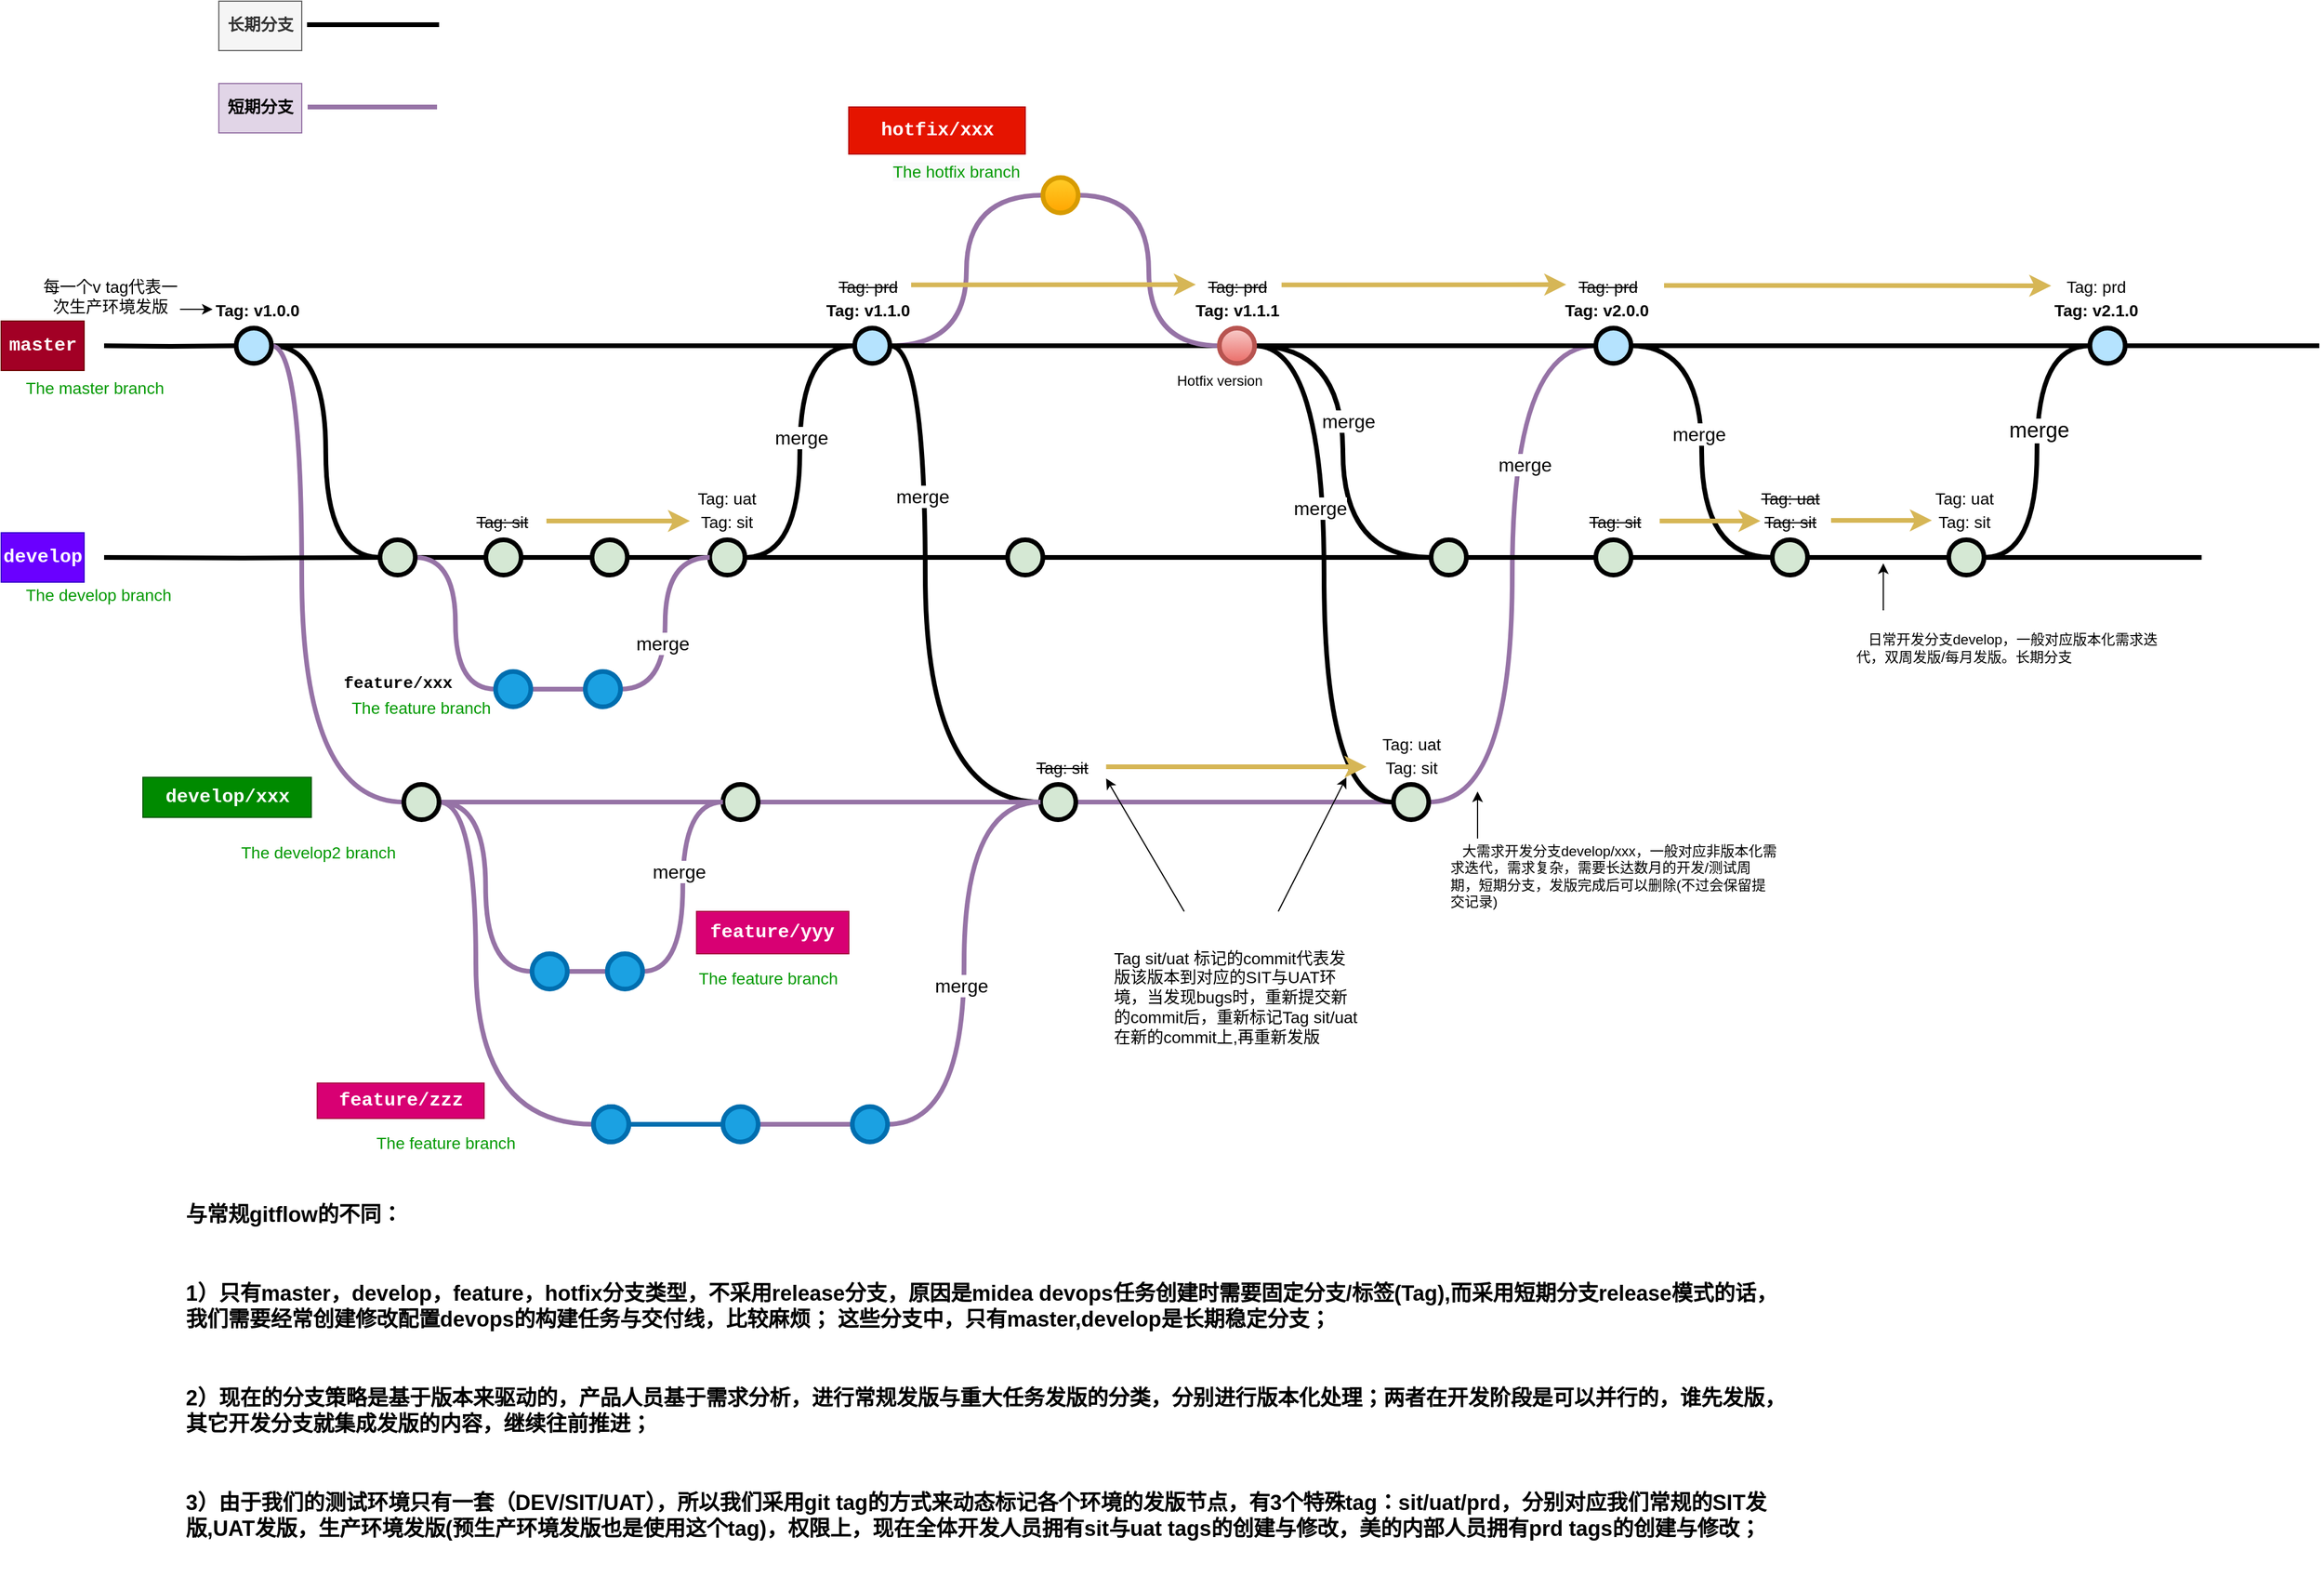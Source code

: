 <mxfile version="16.2.4" type="github">
  <diagram id="yPxyJZ8AM_hMuL3Unpa9" name="complex gitflow">
    <mxGraphModel dx="1874" dy="828" grid="1" gridSize="10" guides="1" tooltips="1" connect="1" arrows="1" fold="1" page="1" pageScale="1" pageWidth="1169" pageHeight="827" math="0" shadow="0">
      <root>
        <mxCell id="0" />
        <mxCell id="1" parent="0" />
        <mxCell id="EV5ATv0Y9bvTsMbR89la-1" value="" style="edgeStyle=orthogonalEdgeStyle;rounded=0;html=1;jettySize=auto;orthogonalLoop=1;plain-blue;endArrow=none;endFill=0;strokeWidth=4;strokeColor=#000000;entryX=0;entryY=0.5;entryDx=0;entryDy=0;entryPerimeter=0;" parent="1" source="EV5ATv0Y9bvTsMbR89la-2" target="EV5ATv0Y9bvTsMbR89la-4" edge="1">
          <mxGeometry x="459.75" y="453" as="geometry">
            <mxPoint x="619.75" y="453" as="targetPoint" />
          </mxGeometry>
        </mxCell>
        <mxCell id="EV5ATv0Y9bvTsMbR89la-39" style="edgeStyle=orthogonalEdgeStyle;shape=connector;rounded=0;orthogonalLoop=1;jettySize=auto;html=1;entryX=0;entryY=0.5;entryDx=0;entryDy=0;entryPerimeter=0;labelBackgroundColor=default;fontFamily=Helvetica;fontSize=11;fontColor=default;endArrow=none;endFill=0;strokeColor=#000000;strokeWidth=4;fillColor=#DAE8FC;gradientColor=#7EA6E0;curved=1;" parent="1" source="EV5ATv0Y9bvTsMbR89la-2" target="EV5ATv0Y9bvTsMbR89la-33" edge="1">
          <mxGeometry relative="1" as="geometry" />
        </mxCell>
        <mxCell id="EV5ATv0Y9bvTsMbR89la-63" style="edgeStyle=orthogonalEdgeStyle;shape=connector;curved=1;rounded=0;orthogonalLoop=1;jettySize=auto;html=1;entryX=0;entryY=0.5;entryDx=0;entryDy=0;entryPerimeter=0;labelBackgroundColor=default;fontFamily=Helvetica;fontSize=11;fontColor=default;endArrow=none;endFill=0;strokeColor=#9673a6;strokeWidth=4;fillColor=#e1d5e7;shadow=0;sketch=0;" parent="1" source="EV5ATv0Y9bvTsMbR89la-2" target="EV5ATv0Y9bvTsMbR89la-44" edge="1">
          <mxGeometry relative="1" as="geometry">
            <Array as="points">
              <mxPoint x="485.5" y="453" />
              <mxPoint x="485.5" y="841" />
            </Array>
          </mxGeometry>
        </mxCell>
        <mxCell id="EV5ATv0Y9bvTsMbR89la-2" value="" style="verticalLabelPosition=bottom;verticalAlign=top;html=1;strokeWidth=4;shape=mxgraph.flowchart.on-page_reference;plain-blue;gradientColor=none;fillColor=#B5E3Fe;strokeColor=#000000;" parent="1" vertex="1">
          <mxGeometry x="429.75" y="438" width="30" height="30" as="geometry" />
        </mxCell>
        <mxCell id="EV5ATv0Y9bvTsMbR89la-75" style="edgeStyle=orthogonalEdgeStyle;curved=1;rounded=0;orthogonalLoop=1;jettySize=auto;html=1;entryX=0;entryY=0.5;entryDx=0;entryDy=0;entryPerimeter=0;labelBackgroundColor=default;fontFamily=Helvetica;fontSize=11;fontColor=default;endArrow=none;endFill=0;strokeColor=#000000;strokeWidth=4;fillColor=#DAE8FC;gradientColor=#7EA6E0;" parent="1" source="EV5ATv0Y9bvTsMbR89la-4" target="EV5ATv0Y9bvTsMbR89la-47" edge="1">
          <mxGeometry relative="1" as="geometry">
            <Array as="points">
              <mxPoint x="1015.5" y="453" />
              <mxPoint x="1015.5" y="841" />
            </Array>
          </mxGeometry>
        </mxCell>
        <mxCell id="5tv51Jx-cSoEhAOoKkBY-11" value="merge" style="edgeLabel;html=1;align=center;verticalAlign=middle;resizable=0;points=[];fontSize=16;" vertex="1" connectable="0" parent="EV5ATv0Y9bvTsMbR89la-75">
          <mxGeometry x="-0.388" y="-3" relative="1" as="geometry">
            <mxPoint as="offset" />
          </mxGeometry>
        </mxCell>
        <mxCell id="EV5ATv0Y9bvTsMbR89la-83" value="" style="edgeStyle=orthogonalEdgeStyle;curved=1;rounded=0;orthogonalLoop=1;jettySize=auto;html=1;labelBackgroundColor=default;fontFamily=Helvetica;fontSize=11;fontColor=default;endArrow=none;endFill=0;strokeColor=#9673a6;strokeWidth=4;fillColor=#e1d5e7;entryX=0;entryY=0.5;entryDx=0;entryDy=0;entryPerimeter=0;" parent="1" source="EV5ATv0Y9bvTsMbR89la-4" target="EV5ATv0Y9bvTsMbR89la-5" edge="1">
          <mxGeometry relative="1" as="geometry">
            <mxPoint x="1135.5" y="557" as="targetPoint" />
          </mxGeometry>
        </mxCell>
        <mxCell id="EV5ATv0Y9bvTsMbR89la-86" value="" style="edgeStyle=orthogonalEdgeStyle;curved=1;rounded=0;orthogonalLoop=1;jettySize=auto;html=1;labelBackgroundColor=default;fontFamily=Helvetica;fontSize=11;fontColor=default;endArrow=none;endFill=0;strokeColor=#000000;strokeWidth=4;fillColor=#DAE8FC;gradientColor=#7EA6E0;" parent="1" source="EV5ATv0Y9bvTsMbR89la-4" target="EV5ATv0Y9bvTsMbR89la-84" edge="1">
          <mxGeometry relative="1" as="geometry">
            <mxPoint x="1265.5" y="453" as="targetPoint" />
          </mxGeometry>
        </mxCell>
        <mxCell id="EV5ATv0Y9bvTsMbR89la-4" value="" style="verticalLabelPosition=bottom;verticalAlign=top;html=1;strokeWidth=4;shape=mxgraph.flowchart.on-page_reference;plain-blue;gradientColor=none;strokeColor=#000000;fillColor=#B5E3FE;" parent="1" vertex="1">
          <mxGeometry x="955.5" y="438" width="30" height="30" as="geometry" />
        </mxCell>
        <mxCell id="EV5ATv0Y9bvTsMbR89la-87" style="edgeStyle=orthogonalEdgeStyle;curved=1;rounded=0;orthogonalLoop=1;jettySize=auto;html=1;labelBackgroundColor=default;fontFamily=Helvetica;fontSize=11;fontColor=default;endArrow=none;endFill=0;strokeColor=#9673a6;strokeWidth=4;fillColor=#e1d5e7;entryX=0;entryY=0.5;entryDx=0;entryDy=0;entryPerimeter=0;" parent="1" source="EV5ATv0Y9bvTsMbR89la-5" target="EV5ATv0Y9bvTsMbR89la-84" edge="1">
          <mxGeometry relative="1" as="geometry">
            <mxPoint x="1265.5" y="453" as="targetPoint" />
          </mxGeometry>
        </mxCell>
        <mxCell id="EV5ATv0Y9bvTsMbR89la-5" value="" style="verticalLabelPosition=bottom;verticalAlign=top;html=1;strokeWidth=4;shape=mxgraph.flowchart.on-page_reference;fillColor=#ffcd28;gradientColor=#ffa500;strokeColor=#d79b00;" parent="1" vertex="1">
          <mxGeometry x="1115.5" y="310" width="30" height="30" as="geometry" />
        </mxCell>
        <mxCell id="EV5ATv0Y9bvTsMbR89la-6" value="" style="edgeStyle=orthogonalEdgeStyle;rounded=0;html=1;jettySize=auto;orthogonalLoop=1;strokeWidth=4;endArrow=none;endFill=0;" parent="1" target="EV5ATv0Y9bvTsMbR89la-2" edge="1">
          <mxGeometry x="359.75" y="453" as="geometry">
            <mxPoint x="317.5" y="453" as="sourcePoint" />
          </mxGeometry>
        </mxCell>
        <mxCell id="EV5ATv0Y9bvTsMbR89la-7" value="&lt;font style=&quot;font-size: 16px&quot;&gt;master&lt;/font&gt;" style="text;html=1;strokeColor=#6F0000;fillColor=#a20025;align=center;verticalAlign=middle;whiteSpace=wrap;overflow=hidden;fontSize=14;fontStyle=1;fontFamily=Courier New;fontColor=#ffffff;" parent="1" vertex="1">
          <mxGeometry x="230" y="432" width="70.5" height="42" as="geometry" />
        </mxCell>
        <mxCell id="EV5ATv0Y9bvTsMbR89la-8" value="The master branch" style="text;html=1;strokeColor=none;fillColor=none;align=left;verticalAlign=middle;whiteSpace=wrap;overflow=hidden;fontSize=14;fontStyle=0;fontColor=#009900;" parent="1" vertex="1">
          <mxGeometry x="248.63" y="478" width="146.75" height="20" as="geometry" />
        </mxCell>
        <mxCell id="EV5ATv0Y9bvTsMbR89la-10" value="Tag: v1.0.0" style="text;html=1;strokeColor=none;fillColor=none;align=center;verticalAlign=middle;whiteSpace=wrap;overflow=hidden;fontSize=14;fontStyle=1" parent="1" vertex="1">
          <mxGeometry x="409.75" y="412" width="75.75" height="20" as="geometry" />
        </mxCell>
        <mxCell id="EV5ATv0Y9bvTsMbR89la-11" value="Tag: v1.1.0" style="text;html=1;strokeColor=none;fillColor=none;align=center;verticalAlign=middle;whiteSpace=wrap;overflow=hidden;fontSize=14;fontStyle=1" parent="1" vertex="1">
          <mxGeometry x="912.25" y="412" width="110" height="20" as="geometry" />
        </mxCell>
        <mxCell id="EV5ATv0Y9bvTsMbR89la-12" value="" style="edgeStyle=orthogonalEdgeStyle;rounded=0;orthogonalLoop=1;jettySize=auto;html=1;fontSize=12;fontColor=#000000;entryX=0;entryY=0.5;entryDx=0;entryDy=0;" parent="1" source="EV5ATv0Y9bvTsMbR89la-13" target="EV5ATv0Y9bvTsMbR89la-10" edge="1">
          <mxGeometry relative="1" as="geometry">
            <mxPoint x="389.75" y="422" as="targetPoint" />
            <Array as="points">
              <mxPoint x="389.75" y="422" />
              <mxPoint x="389.75" y="422" />
            </Array>
          </mxGeometry>
        </mxCell>
        <mxCell id="EV5ATv0Y9bvTsMbR89la-13" value="&lt;div style=&quot;text-align: center&quot;&gt;&lt;span&gt;&lt;font style=&quot;font-size: 14px&quot;&gt;每一个v tag代表一次生产环境发版&lt;/font&gt;&lt;/span&gt;&lt;/div&gt;" style="text;html=1;strokeColor=none;fillColor=none;align=left;verticalAlign=middle;whiteSpace=wrap;overflow=hidden;fontSize=11;fontStyle=0;fontColor=#000000;" parent="1" vertex="1">
          <mxGeometry x="262.01" y="392" width="120" height="38" as="geometry" />
        </mxCell>
        <mxCell id="EV5ATv0Y9bvTsMbR89la-24" value="" style="edgeStyle=orthogonalEdgeStyle;rounded=0;html=1;jettySize=auto;orthogonalLoop=1;strokeWidth=4;endArrow=none;endFill=0;" parent="1" target="EV5ATv0Y9bvTsMbR89la-33" edge="1">
          <mxGeometry x="359.75" y="633" as="geometry">
            <mxPoint x="317.5" y="633" as="sourcePoint" />
            <mxPoint x="429.75" y="633" as="targetPoint" />
          </mxGeometry>
        </mxCell>
        <mxCell id="EV5ATv0Y9bvTsMbR89la-25" value="&lt;font style=&quot;font-size: 16px&quot;&gt;develop&lt;/font&gt;" style="text;html=1;strokeColor=#3700CC;fillColor=#6a00ff;align=center;verticalAlign=middle;whiteSpace=wrap;overflow=hidden;fontSize=14;fontStyle=1;fontFamily=Courier New;fontColor=#ffffff;" parent="1" vertex="1">
          <mxGeometry x="230" y="612" width="70.5" height="42" as="geometry" />
        </mxCell>
        <mxCell id="EV5ATv0Y9bvTsMbR89la-26" value="The develop branch" style="text;html=1;strokeColor=none;fillColor=none;align=left;verticalAlign=middle;whiteSpace=wrap;overflow=hidden;fontSize=14;fontStyle=0;fontColor=#009900;" parent="1" vertex="1">
          <mxGeometry x="248.63" y="654" width="146.75" height="20" as="geometry" />
        </mxCell>
        <mxCell id="EV5ATv0Y9bvTsMbR89la-32" style="edgeStyle=orthogonalEdgeStyle;curved=1;rounded=0;html=1;exitX=1;exitY=0.5;exitPerimeter=0;endArrow=none;endFill=0;jettySize=auto;orthogonalLoop=1;strokeWidth=4;fontSize=15;" parent="1" source="EV5ATv0Y9bvTsMbR89la-33" target="EV5ATv0Y9bvTsMbR89la-35" edge="1">
          <mxGeometry relative="1" as="geometry">
            <Array as="points">
              <mxPoint x="542" y="633" />
              <mxPoint x="542" y="633" />
            </Array>
          </mxGeometry>
        </mxCell>
        <mxCell id="EV5ATv0Y9bvTsMbR89la-64" style="edgeStyle=orthogonalEdgeStyle;shape=connector;curved=1;rounded=0;orthogonalLoop=1;jettySize=auto;html=1;entryX=0;entryY=0.5;entryDx=0;entryDy=0;entryPerimeter=0;labelBackgroundColor=default;fontFamily=Helvetica;fontSize=11;fontColor=default;endArrow=none;endFill=0;strokeColor=#9673a6;strokeWidth=4;fillColor=#e1d5e7;" parent="1" source="EV5ATv0Y9bvTsMbR89la-33" target="EV5ATv0Y9bvTsMbR89la-59" edge="1">
          <mxGeometry relative="1" as="geometry" />
        </mxCell>
        <mxCell id="EV5ATv0Y9bvTsMbR89la-33" value="" style="verticalLabelPosition=bottom;verticalAlign=top;html=1;strokeWidth=4;shape=mxgraph.flowchart.on-page_reference;plain-purple;gradientColor=none;strokeColor=#000000;fillColor=#D5E8D4;" parent="1" vertex="1">
          <mxGeometry x="552" y="618" width="30" height="30" as="geometry" />
        </mxCell>
        <mxCell id="EV5ATv0Y9bvTsMbR89la-34" style="edgeStyle=orthogonalEdgeStyle;curved=1;rounded=0;html=1;exitX=1;exitY=0.5;exitPerimeter=0;entryX=0;entryY=0.5;entryPerimeter=0;endArrow=none;endFill=0;jettySize=auto;orthogonalLoop=1;strokeWidth=4;fontSize=15;" parent="1" source="EV5ATv0Y9bvTsMbR89la-35" target="EV5ATv0Y9bvTsMbR89la-36" edge="1">
          <mxGeometry relative="1" as="geometry" />
        </mxCell>
        <mxCell id="EV5ATv0Y9bvTsMbR89la-35" value="" style="verticalLabelPosition=bottom;verticalAlign=top;html=1;strokeWidth=4;shape=mxgraph.flowchart.on-page_reference;plain-purple;gradientColor=none;strokeColor=#000000;fillColor=#D5E8D4;" parent="1" vertex="1">
          <mxGeometry x="642" y="618" width="30" height="30" as="geometry" />
        </mxCell>
        <mxCell id="EV5ATv0Y9bvTsMbR89la-51" style="edgeStyle=orthogonalEdgeStyle;shape=connector;curved=1;rounded=0;orthogonalLoop=1;jettySize=auto;html=1;entryX=0;entryY=0.5;entryDx=0;entryDy=0;entryPerimeter=0;labelBackgroundColor=default;fontFamily=Helvetica;fontSize=11;fontColor=default;endArrow=none;endFill=0;strokeColor=#000000;strokeWidth=4;fillColor=#DAE8FC;gradientColor=#7EA6E0;exitX=1;exitY=0.5;exitDx=0;exitDy=0;exitPerimeter=0;" parent="1" source="EV5ATv0Y9bvTsMbR89la-53" target="EV5ATv0Y9bvTsMbR89la-4" edge="1">
          <mxGeometry relative="1" as="geometry">
            <mxPoint x="875.5" y="640" as="sourcePoint" />
          </mxGeometry>
        </mxCell>
        <mxCell id="5tv51Jx-cSoEhAOoKkBY-10" value="merge" style="edgeLabel;html=1;align=center;verticalAlign=middle;resizable=0;points=[];fontSize=16;" vertex="1" connectable="0" parent="EV5ATv0Y9bvTsMbR89la-51">
          <mxGeometry x="0.088" y="-1" relative="1" as="geometry">
            <mxPoint as="offset" />
          </mxGeometry>
        </mxCell>
        <mxCell id="EV5ATv0Y9bvTsMbR89la-54" value="" style="edgeStyle=orthogonalEdgeStyle;shape=connector;curved=1;rounded=0;orthogonalLoop=1;jettySize=auto;html=1;labelBackgroundColor=default;fontFamily=Helvetica;fontSize=11;fontColor=default;endArrow=none;endFill=0;strokeColor=#000000;strokeWidth=4;fillColor=#DAE8FC;gradientColor=#7EA6E0;" parent="1" source="EV5ATv0Y9bvTsMbR89la-36" target="EV5ATv0Y9bvTsMbR89la-53" edge="1">
          <mxGeometry relative="1" as="geometry" />
        </mxCell>
        <mxCell id="EV5ATv0Y9bvTsMbR89la-36" value="" style="verticalLabelPosition=bottom;verticalAlign=top;html=1;strokeWidth=4;shape=mxgraph.flowchart.on-page_reference;plain-purple;gradientColor=none;strokeColor=#000000;fillColor=#D5E8D4;" parent="1" vertex="1">
          <mxGeometry x="732.25" y="618" width="30" height="30" as="geometry" />
        </mxCell>
        <mxCell id="EV5ATv0Y9bvTsMbR89la-41" value="&lt;font style=&quot;font-size: 16px&quot;&gt;develop/xxx&lt;/font&gt;" style="text;html=1;strokeColor=#005700;fillColor=#008a00;align=center;verticalAlign=middle;whiteSpace=wrap;overflow=hidden;fontSize=14;fontStyle=1;fontFamily=Courier New;fontColor=#ffffff;" parent="1" vertex="1">
          <mxGeometry x="350.5" y="820" width="143.13" height="34" as="geometry" />
        </mxCell>
        <mxCell id="EV5ATv0Y9bvTsMbR89la-42" value="The develop2 branch" style="text;html=1;strokeColor=none;fillColor=none;align=left;verticalAlign=middle;whiteSpace=wrap;overflow=hidden;fontSize=14;fontStyle=0;fontColor=#009900;" parent="1" vertex="1">
          <mxGeometry x="431.5" y="873" width="146.75" height="20" as="geometry" />
        </mxCell>
        <mxCell id="EV5ATv0Y9bvTsMbR89la-43" style="edgeStyle=orthogonalEdgeStyle;curved=1;rounded=0;html=1;exitX=1;exitY=0.5;exitPerimeter=0;endArrow=none;endFill=0;jettySize=auto;orthogonalLoop=1;strokeWidth=4;fontSize=15;fillColor=#e1d5e7;strokeColor=#9673a6;" parent="1" source="EV5ATv0Y9bvTsMbR89la-44" target="EV5ATv0Y9bvTsMbR89la-46" edge="1">
          <mxGeometry relative="1" as="geometry">
            <Array as="points">
              <mxPoint x="562.25" y="841" />
              <mxPoint x="562.25" y="841" />
            </Array>
          </mxGeometry>
        </mxCell>
        <mxCell id="EV5ATv0Y9bvTsMbR89la-139" value="" style="edgeStyle=orthogonalEdgeStyle;curved=1;rounded=0;sketch=0;orthogonalLoop=1;jettySize=auto;html=1;shadow=0;labelBackgroundColor=default;fontFamily=Helvetica;fontSize=11;fontColor=default;endArrow=none;endFill=0;strokeColor=#9673a6;strokeWidth=4;fillColor=#e1d5e7;entryX=0;entryY=0.5;entryDx=0;entryDy=0;entryPerimeter=0;" parent="1" source="EV5ATv0Y9bvTsMbR89la-44" target="EV5ATv0Y9bvTsMbR89la-140" edge="1">
          <mxGeometry relative="1" as="geometry">
            <mxPoint x="683.5" y="995" as="targetPoint" />
          </mxGeometry>
        </mxCell>
        <mxCell id="EV5ATv0Y9bvTsMbR89la-147" value="" style="edgeStyle=orthogonalEdgeStyle;curved=1;rounded=0;sketch=0;orthogonalLoop=1;jettySize=auto;html=1;shadow=0;labelBackgroundColor=default;fontFamily=Helvetica;fontSize=11;fontColor=default;endArrow=none;endFill=0;strokeColor=#9673a6;strokeWidth=4;fillColor=#e1d5e7;" parent="1" source="EV5ATv0Y9bvTsMbR89la-44" target="EV5ATv0Y9bvTsMbR89la-148" edge="1">
          <mxGeometry relative="1" as="geometry">
            <mxPoint x="724.5" y="1115" as="targetPoint" />
            <Array as="points">
              <mxPoint x="633.5" y="841" />
              <mxPoint x="633.5" y="1115" />
            </Array>
          </mxGeometry>
        </mxCell>
        <mxCell id="EV5ATv0Y9bvTsMbR89la-44" value="" style="verticalLabelPosition=bottom;verticalAlign=top;html=1;strokeWidth=4;shape=mxgraph.flowchart.on-page_reference;plain-purple;gradientColor=none;strokeColor=#000000;fillColor=#D5E8D4;" parent="1" vertex="1">
          <mxGeometry x="572.25" y="826" width="30" height="30" as="geometry" />
        </mxCell>
        <mxCell id="EV5ATv0Y9bvTsMbR89la-45" style="edgeStyle=orthogonalEdgeStyle;curved=1;rounded=0;html=1;exitX=1;exitY=0.5;exitPerimeter=0;entryX=0;entryY=0.5;entryPerimeter=0;endArrow=none;endFill=0;jettySize=auto;orthogonalLoop=1;strokeWidth=4;fontSize=15;fillColor=#e1d5e7;strokeColor=#9673a6;" parent="1" source="EV5ATv0Y9bvTsMbR89la-46" target="EV5ATv0Y9bvTsMbR89la-47" edge="1">
          <mxGeometry relative="1" as="geometry" />
        </mxCell>
        <mxCell id="EV5ATv0Y9bvTsMbR89la-46" value="" style="verticalLabelPosition=bottom;verticalAlign=top;html=1;strokeWidth=4;shape=mxgraph.flowchart.on-page_reference;plain-purple;gradientColor=none;strokeColor=#000000;fillColor=#D5E8D4;" parent="1" vertex="1">
          <mxGeometry x="843.5" y="826" width="30" height="30" as="geometry" />
        </mxCell>
        <mxCell id="EV5ATv0Y9bvTsMbR89la-81" value="" style="edgeStyle=orthogonalEdgeStyle;curved=1;rounded=0;orthogonalLoop=1;jettySize=auto;html=1;labelBackgroundColor=default;fontFamily=Helvetica;fontSize=11;fontColor=default;endArrow=none;endFill=0;strokeColor=#9673a6;strokeWidth=4;fillColor=#e1d5e7;" parent="1" source="EV5ATv0Y9bvTsMbR89la-47" target="EV5ATv0Y9bvTsMbR89la-80" edge="1">
          <mxGeometry relative="1" as="geometry" />
        </mxCell>
        <mxCell id="EV5ATv0Y9bvTsMbR89la-47" value="" style="verticalLabelPosition=bottom;verticalAlign=top;html=1;strokeWidth=4;shape=mxgraph.flowchart.on-page_reference;plain-purple;gradientColor=none;strokeColor=#000000;fillColor=#D5E8D4;" parent="1" vertex="1">
          <mxGeometry x="1113.5" y="826" width="30" height="30" as="geometry" />
        </mxCell>
        <mxCell id="EV5ATv0Y9bvTsMbR89la-78" value="" style="edgeStyle=orthogonalEdgeStyle;curved=1;rounded=0;orthogonalLoop=1;jettySize=auto;html=1;labelBackgroundColor=default;fontFamily=Helvetica;fontSize=11;fontColor=default;endArrow=none;endFill=0;strokeColor=#000000;strokeWidth=4;fillColor=#DAE8FC;gradientColor=#7EA6E0;" parent="1" source="EV5ATv0Y9bvTsMbR89la-53" target="EV5ATv0Y9bvTsMbR89la-77" edge="1">
          <mxGeometry relative="1" as="geometry" />
        </mxCell>
        <mxCell id="EV5ATv0Y9bvTsMbR89la-53" value="" style="verticalLabelPosition=bottom;verticalAlign=top;html=1;strokeWidth=4;shape=mxgraph.flowchart.on-page_reference;plain-purple;gradientColor=none;strokeColor=#000000;fillColor=#D5E8D4;" parent="1" vertex="1">
          <mxGeometry x="832.25" y="618" width="30" height="30" as="geometry" />
        </mxCell>
        <mxCell id="EV5ATv0Y9bvTsMbR89la-58" value="" style="edgeStyle=orthogonalEdgeStyle;rounded=0;orthogonalLoop=1;jettySize=auto;html=1;endArrow=none;endFill=0;strokeWidth=4;fillColor=#e1d5e7;strokeColor=#9673a6;" parent="1" source="EV5ATv0Y9bvTsMbR89la-59" target="EV5ATv0Y9bvTsMbR89la-60" edge="1">
          <mxGeometry relative="1" as="geometry">
            <Array as="points">
              <mxPoint x="741.75" y="745" />
              <mxPoint x="741.75" y="745" />
            </Array>
          </mxGeometry>
        </mxCell>
        <mxCell id="EV5ATv0Y9bvTsMbR89la-59" value="" style="verticalLabelPosition=bottom;verticalAlign=top;html=1;strokeWidth=4;shape=mxgraph.flowchart.on-page_reference;strokeColor=#006EAF;fillColor=#1ba1e2;fontColor=#ffffff;" parent="1" vertex="1">
          <mxGeometry x="650.25" y="730" width="30" height="30" as="geometry" />
        </mxCell>
        <mxCell id="EV5ATv0Y9bvTsMbR89la-62" style="edgeStyle=orthogonalEdgeStyle;shape=connector;curved=1;rounded=0;orthogonalLoop=1;jettySize=auto;html=1;entryX=0;entryY=0.5;entryDx=0;entryDy=0;entryPerimeter=0;labelBackgroundColor=default;fontFamily=Helvetica;fontSize=11;fontColor=default;endArrow=none;endFill=0;strokeColor=#9673a6;strokeWidth=4;fillColor=#e1d5e7;" parent="1" source="EV5ATv0Y9bvTsMbR89la-60" target="EV5ATv0Y9bvTsMbR89la-53" edge="1">
          <mxGeometry relative="1" as="geometry" />
        </mxCell>
        <mxCell id="5tv51Jx-cSoEhAOoKkBY-15" value="merge" style="edgeLabel;html=1;align=center;verticalAlign=middle;resizable=0;points=[];fontSize=16;" vertex="1" connectable="0" parent="EV5ATv0Y9bvTsMbR89la-62">
          <mxGeometry x="-0.181" y="3" relative="1" as="geometry">
            <mxPoint as="offset" />
          </mxGeometry>
        </mxCell>
        <mxCell id="EV5ATv0Y9bvTsMbR89la-60" value="" style="verticalLabelPosition=bottom;verticalAlign=top;html=1;strokeWidth=4;shape=mxgraph.flowchart.on-page_reference;strokeColor=#006EAF;fillColor=#1ba1e2;fontColor=#ffffff;" parent="1" vertex="1">
          <mxGeometry x="726.5" y="730" width="30" height="30" as="geometry" />
        </mxCell>
        <mxCell id="EV5ATv0Y9bvTsMbR89la-65" value="The feature branch" style="text;html=1;strokeColor=none;fillColor=none;align=left;verticalAlign=middle;whiteSpace=wrap;overflow=hidden;fontSize=14;fontStyle=0;fontColor=#009900;" parent="1" vertex="1">
          <mxGeometry x="525.62" y="750" width="146.75" height="20" as="geometry" />
        </mxCell>
        <mxCell id="EV5ATv0Y9bvTsMbR89la-66" value="feature/xxx" style="text;html=1;strokeColor=none;fillColor=none;align=center;verticalAlign=middle;whiteSpace=wrap;overflow=hidden;fontSize=14;fontStyle=1;fontFamily=Courier New;" parent="1" vertex="1">
          <mxGeometry x="479.75" y="720" width="174.5" height="40" as="geometry" />
        </mxCell>
        <mxCell id="EV5ATv0Y9bvTsMbR89la-67" value="&lt;strike&gt;Tag: sit&lt;/strike&gt;" style="text;html=1;strokeColor=none;fillColor=none;align=center;verticalAlign=middle;whiteSpace=wrap;overflow=hidden;fontSize=14;" parent="1" vertex="1">
          <mxGeometry x="617.75" y="592" width="75.75" height="20" as="geometry" />
        </mxCell>
        <mxCell id="EV5ATv0Y9bvTsMbR89la-70" value="" style="endArrow=classic;html=1;rounded=0;labelBackgroundColor=default;fontFamily=Helvetica;fontSize=11;fontColor=default;strokeColor=#d6b656;strokeWidth=4;fillColor=#fff2cc;curved=1;" parent="1" source="EV5ATv0Y9bvTsMbR89la-67" edge="1">
          <mxGeometry width="50" height="50" relative="1" as="geometry">
            <mxPoint x="697.25" y="601.58" as="sourcePoint" />
            <mxPoint x="815.5" y="602" as="targetPoint" />
          </mxGeometry>
        </mxCell>
        <mxCell id="EV5ATv0Y9bvTsMbR89la-72" value="Tag: sit" style="text;html=1;strokeColor=none;fillColor=none;align=center;verticalAlign=middle;whiteSpace=wrap;overflow=hidden;fontSize=14;" parent="1" vertex="1">
          <mxGeometry x="809.38" y="592" width="75.75" height="20" as="geometry" />
        </mxCell>
        <mxCell id="EV5ATv0Y9bvTsMbR89la-73" value="Tag: uat" style="text;html=1;strokeColor=none;fillColor=none;align=center;verticalAlign=middle;whiteSpace=wrap;overflow=hidden;fontSize=14;" parent="1" vertex="1">
          <mxGeometry x="809.38" y="572" width="75.75" height="20" as="geometry" />
        </mxCell>
        <mxCell id="EV5ATv0Y9bvTsMbR89la-74" value="&lt;strike&gt;Tag: prd&lt;/strike&gt;" style="text;html=1;strokeColor=none;fillColor=none;align=center;verticalAlign=middle;whiteSpace=wrap;overflow=hidden;fontSize=14;" parent="1" vertex="1">
          <mxGeometry x="929.38" y="392" width="75.75" height="20" as="geometry" />
        </mxCell>
        <mxCell id="EV5ATv0Y9bvTsMbR89la-91" value="" style="edgeStyle=orthogonalEdgeStyle;curved=1;rounded=0;orthogonalLoop=1;jettySize=auto;html=1;labelBackgroundColor=default;fontFamily=Helvetica;fontSize=11;fontColor=default;endArrow=none;endFill=0;strokeColor=#000000;strokeWidth=4;fillColor=#DAE8FC;gradientColor=#7EA6E0;" parent="1" source="EV5ATv0Y9bvTsMbR89la-77" target="EV5ATv0Y9bvTsMbR89la-90" edge="1">
          <mxGeometry relative="1" as="geometry" />
        </mxCell>
        <mxCell id="EV5ATv0Y9bvTsMbR89la-77" value="" style="verticalLabelPosition=bottom;verticalAlign=top;html=1;strokeWidth=4;shape=mxgraph.flowchart.on-page_reference;plain-purple;gradientColor=none;strokeColor=#000000;fillColor=#D5E8D4;" parent="1" vertex="1">
          <mxGeometry x="1085.5" y="618" width="30" height="30" as="geometry" />
        </mxCell>
        <mxCell id="EV5ATv0Y9bvTsMbR89la-105" style="edgeStyle=orthogonalEdgeStyle;curved=1;rounded=0;sketch=0;orthogonalLoop=1;jettySize=auto;html=1;entryX=0;entryY=0.5;entryDx=0;entryDy=0;entryPerimeter=0;shadow=0;labelBackgroundColor=default;fontFamily=Helvetica;fontSize=11;fontColor=default;endArrow=none;endFill=0;strokeColor=#9673a6;strokeWidth=4;fillColor=#e1d5e7;" parent="1" source="EV5ATv0Y9bvTsMbR89la-80" target="EV5ATv0Y9bvTsMbR89la-104" edge="1">
          <mxGeometry relative="1" as="geometry" />
        </mxCell>
        <mxCell id="5tv51Jx-cSoEhAOoKkBY-14" value="merge" style="edgeLabel;html=1;align=center;verticalAlign=middle;resizable=0;points=[];fontSize=16;" vertex="1" connectable="0" parent="EV5ATv0Y9bvTsMbR89la-105">
          <mxGeometry x="0.351" y="-10" relative="1" as="geometry">
            <mxPoint as="offset" />
          </mxGeometry>
        </mxCell>
        <mxCell id="EV5ATv0Y9bvTsMbR89la-80" value="" style="verticalLabelPosition=bottom;verticalAlign=top;html=1;strokeWidth=4;shape=mxgraph.flowchart.on-page_reference;plain-purple;gradientColor=none;strokeColor=#000000;fillColor=#D5E8D4;" parent="1" vertex="1">
          <mxGeometry x="1413.5" y="826" width="30" height="30" as="geometry" />
        </mxCell>
        <mxCell id="EV5ATv0Y9bvTsMbR89la-92" style="edgeStyle=orthogonalEdgeStyle;curved=1;rounded=0;orthogonalLoop=1;jettySize=auto;html=1;entryX=0;entryY=0.5;entryDx=0;entryDy=0;entryPerimeter=0;labelBackgroundColor=default;fontFamily=Helvetica;fontSize=11;fontColor=default;endArrow=none;endFill=0;strokeColor=#000000;strokeWidth=4;fillColor=#DAE8FC;gradientColor=#7EA6E0;" parent="1" source="EV5ATv0Y9bvTsMbR89la-84" target="EV5ATv0Y9bvTsMbR89la-90" edge="1">
          <mxGeometry relative="1" as="geometry" />
        </mxCell>
        <mxCell id="5tv51Jx-cSoEhAOoKkBY-13" value="merge" style="edgeLabel;html=1;align=center;verticalAlign=middle;resizable=0;points=[];fontSize=16;" vertex="1" connectable="0" parent="EV5ATv0Y9bvTsMbR89la-92">
          <mxGeometry x="-0.158" y="4" relative="1" as="geometry">
            <mxPoint as="offset" />
          </mxGeometry>
        </mxCell>
        <mxCell id="EV5ATv0Y9bvTsMbR89la-94" value="" style="edgeStyle=orthogonalEdgeStyle;curved=1;rounded=0;orthogonalLoop=1;jettySize=auto;html=1;labelBackgroundColor=default;fontFamily=Helvetica;fontSize=11;fontColor=default;endArrow=none;endFill=0;strokeColor=#000000;strokeWidth=4;fillColor=#DAE8FC;gradientColor=#7EA6E0;" parent="1" source="EV5ATv0Y9bvTsMbR89la-84" target="EV5ATv0Y9bvTsMbR89la-104" edge="1">
          <mxGeometry relative="1" as="geometry">
            <mxPoint x="1625.5" y="453" as="targetPoint" />
          </mxGeometry>
        </mxCell>
        <mxCell id="EV5ATv0Y9bvTsMbR89la-95" style="edgeStyle=orthogonalEdgeStyle;curved=1;rounded=0;orthogonalLoop=1;jettySize=auto;html=1;entryX=0;entryY=0.5;entryDx=0;entryDy=0;entryPerimeter=0;labelBackgroundColor=default;fontFamily=Helvetica;fontSize=11;fontColor=default;endArrow=none;endFill=0;strokeColor=#000000;strokeWidth=4;fillColor=#DAE8FC;gradientColor=#7EA6E0;" parent="1" source="EV5ATv0Y9bvTsMbR89la-84" target="EV5ATv0Y9bvTsMbR89la-80" edge="1">
          <mxGeometry relative="1" as="geometry" />
        </mxCell>
        <mxCell id="5tv51Jx-cSoEhAOoKkBY-12" value="merge" style="edgeLabel;html=1;align=center;verticalAlign=middle;resizable=0;points=[];fontSize=16;" vertex="1" connectable="0" parent="EV5ATv0Y9bvTsMbR89la-95">
          <mxGeometry x="-0.221" y="-4" relative="1" as="geometry">
            <mxPoint as="offset" />
          </mxGeometry>
        </mxCell>
        <mxCell id="EV5ATv0Y9bvTsMbR89la-84" value="" style="verticalLabelPosition=bottom;verticalAlign=top;html=1;strokeWidth=4;shape=mxgraph.flowchart.on-page_reference;plain-blue;gradientColor=#EA6B66;strokeColor=#B85450;fillColor=#F8CECC;" parent="1" vertex="1">
          <mxGeometry x="1265.5" y="438" width="30" height="30" as="geometry" />
        </mxCell>
        <mxCell id="EV5ATv0Y9bvTsMbR89la-88" value="&lt;font style=&quot;font-size: 16px&quot;&gt;hotfix/xxx&lt;/font&gt;" style="text;html=1;strokeColor=#B20000;fillColor=#e51400;align=center;verticalAlign=middle;whiteSpace=wrap;overflow=hidden;fontSize=14;fontStyle=1;fontFamily=Courier New;fontColor=#ffffff;" parent="1" vertex="1">
          <mxGeometry x="950.5" y="250" width="150" height="40" as="geometry" />
        </mxCell>
        <mxCell id="EV5ATv0Y9bvTsMbR89la-89" value="&lt;span style=&quot;color: rgb(0 , 153 , 0) ; font-family: &amp;#34;helvetica&amp;#34; ; font-size: 14px ; font-style: normal ; font-weight: 400 ; letter-spacing: normal ; text-align: left ; text-indent: 0px ; text-transform: none ; word-spacing: 0px ; background-color: rgb(248 , 249 , 250) ; display: inline ; float: none&quot;&gt;The hotfix branch&lt;/span&gt;" style="text;whiteSpace=wrap;html=1;fontSize=11;fontFamily=Helvetica;fontColor=default;" parent="1" vertex="1">
          <mxGeometry x="985.5" y="290" width="140" height="30" as="geometry" />
        </mxCell>
        <mxCell id="EV5ATv0Y9bvTsMbR89la-120" value="" style="edgeStyle=orthogonalEdgeStyle;curved=1;rounded=0;sketch=0;orthogonalLoop=1;jettySize=auto;html=1;shadow=0;labelBackgroundColor=default;fontFamily=Helvetica;fontSize=11;fontColor=default;endArrow=none;endFill=0;strokeColor=#000000;strokeWidth=4;fillColor=#DAE8FC;gradientColor=#7EA6E0;" parent="1" source="EV5ATv0Y9bvTsMbR89la-90" target="EV5ATv0Y9bvTsMbR89la-119" edge="1">
          <mxGeometry relative="1" as="geometry" />
        </mxCell>
        <mxCell id="EV5ATv0Y9bvTsMbR89la-90" value="" style="verticalLabelPosition=bottom;verticalAlign=top;html=1;strokeWidth=4;shape=mxgraph.flowchart.on-page_reference;plain-purple;gradientColor=none;strokeColor=#000000;fillColor=#D5E8D4;" parent="1" vertex="1">
          <mxGeometry x="1445.5" y="618" width="30" height="30" as="geometry" />
        </mxCell>
        <mxCell id="EV5ATv0Y9bvTsMbR89la-97" value="&lt;strike&gt;Tag: sit&lt;/strike&gt;" style="text;html=1;strokeColor=none;fillColor=none;align=center;verticalAlign=middle;whiteSpace=wrap;overflow=hidden;fontSize=14;" parent="1" vertex="1">
          <mxGeometry x="1093.5" y="801" width="75.75" height="20" as="geometry" />
        </mxCell>
        <mxCell id="EV5ATv0Y9bvTsMbR89la-98" value="" style="endArrow=classic;html=1;rounded=0;labelBackgroundColor=default;fontFamily=Helvetica;fontSize=11;fontColor=default;strokeColor=#d6b656;strokeWidth=4;fillColor=#fff2cc;curved=1;" parent="1" source="EV5ATv0Y9bvTsMbR89la-97" edge="1" target="EV5ATv0Y9bvTsMbR89la-99">
          <mxGeometry width="50" height="50" relative="1" as="geometry">
            <mxPoint x="1173" y="810.58" as="sourcePoint" />
            <mxPoint x="1373.5" y="811" as="targetPoint" />
          </mxGeometry>
        </mxCell>
        <mxCell id="EV5ATv0Y9bvTsMbR89la-99" value="Tag: sit" style="text;html=1;strokeColor=none;fillColor=none;align=center;verticalAlign=middle;whiteSpace=wrap;overflow=hidden;fontSize=14;" parent="1" vertex="1">
          <mxGeometry x="1390.63" y="801" width="75.75" height="20" as="geometry" />
        </mxCell>
        <mxCell id="EV5ATv0Y9bvTsMbR89la-100" value="Tag: uat" style="text;html=1;strokeColor=none;fillColor=none;align=center;verticalAlign=middle;whiteSpace=wrap;overflow=hidden;fontSize=14;" parent="1" vertex="1">
          <mxGeometry x="1390.63" y="781" width="75.75" height="20" as="geometry" />
        </mxCell>
        <mxCell id="EV5ATv0Y9bvTsMbR89la-101" value="Tag: v1.1.1" style="text;html=1;strokeColor=none;fillColor=none;align=center;verticalAlign=middle;whiteSpace=wrap;overflow=hidden;fontSize=14;fontStyle=1" parent="1" vertex="1">
          <mxGeometry x="1225.5" y="412" width="110" height="20" as="geometry" />
        </mxCell>
        <mxCell id="EV5ATv0Y9bvTsMbR89la-102" value="&lt;strike&gt;Tag: prd&lt;/strike&gt;" style="text;html=1;strokeColor=none;fillColor=none;align=center;verticalAlign=middle;whiteSpace=wrap;overflow=hidden;fontSize=14;" parent="1" vertex="1">
          <mxGeometry x="1242.63" y="392" width="75.75" height="20" as="geometry" />
        </mxCell>
        <mxCell id="EV5ATv0Y9bvTsMbR89la-103" value="" style="endArrow=classic;html=1;rounded=0;labelBackgroundColor=default;fontFamily=Helvetica;fontSize=11;fontColor=default;strokeColor=#d6b656;strokeWidth=4;fillColor=#fff2cc;curved=1;" parent="1" edge="1">
          <mxGeometry width="50" height="50" relative="1" as="geometry">
            <mxPoint x="1003.5" y="401.29" as="sourcePoint" />
            <mxPoint x="1245.5" y="401" as="targetPoint" />
          </mxGeometry>
        </mxCell>
        <mxCell id="EV5ATv0Y9bvTsMbR89la-116" style="edgeStyle=orthogonalEdgeStyle;curved=1;rounded=0;sketch=0;orthogonalLoop=1;jettySize=auto;html=1;entryX=0;entryY=0.5;entryDx=0;entryDy=0;entryPerimeter=0;shadow=0;labelBackgroundColor=default;fontFamily=Helvetica;fontSize=11;fontColor=default;endArrow=none;endFill=0;strokeColor=#000000;strokeWidth=4;fillColor=#DAE8FC;gradientColor=#7EA6E0;" parent="1" source="EV5ATv0Y9bvTsMbR89la-104" target="EV5ATv0Y9bvTsMbR89la-114" edge="1">
          <mxGeometry relative="1" as="geometry" />
        </mxCell>
        <mxCell id="5tv51Jx-cSoEhAOoKkBY-16" value="merge" style="edgeLabel;html=1;align=center;verticalAlign=middle;resizable=0;points=[];fontSize=16;" vertex="1" connectable="0" parent="EV5ATv0Y9bvTsMbR89la-116">
          <mxGeometry x="-0.1" y="-3" relative="1" as="geometry">
            <mxPoint as="offset" />
          </mxGeometry>
        </mxCell>
        <mxCell id="EV5ATv0Y9bvTsMbR89la-118" value="" style="edgeStyle=orthogonalEdgeStyle;curved=1;rounded=0;sketch=0;orthogonalLoop=1;jettySize=auto;html=1;shadow=0;labelBackgroundColor=default;fontFamily=Helvetica;fontSize=11;fontColor=default;endArrow=none;endFill=0;strokeColor=#000000;strokeWidth=4;fillColor=#DAE8FC;gradientColor=#7EA6E0;" parent="1" source="EV5ATv0Y9bvTsMbR89la-104" target="EV5ATv0Y9bvTsMbR89la-117" edge="1">
          <mxGeometry relative="1" as="geometry" />
        </mxCell>
        <mxCell id="EV5ATv0Y9bvTsMbR89la-104" value="" style="verticalLabelPosition=bottom;verticalAlign=top;html=1;strokeWidth=4;shape=mxgraph.flowchart.on-page_reference;plain-blue;gradientColor=none;fillColor=#B5E3Fe;strokeColor=#000000;" parent="1" vertex="1">
          <mxGeometry x="1585.5" y="438" width="30" height="30" as="geometry" />
        </mxCell>
        <mxCell id="EV5ATv0Y9bvTsMbR89la-108" value="Hotfix version" style="text;html=1;strokeColor=none;fillColor=none;align=center;verticalAlign=middle;whiteSpace=wrap;overflow=hidden;" parent="1" vertex="1">
          <mxGeometry x="1225.5" y="468" width="80" height="30" as="geometry" />
        </mxCell>
        <mxCell id="EV5ATv0Y9bvTsMbR89la-110" value="Tag: v2.0.0" style="text;html=1;strokeColor=none;fillColor=none;align=center;verticalAlign=middle;whiteSpace=wrap;overflow=hidden;fontSize=14;fontStyle=1" parent="1" vertex="1">
          <mxGeometry x="1540.38" y="412" width="110" height="20" as="geometry" />
        </mxCell>
        <mxCell id="EV5ATv0Y9bvTsMbR89la-111" value="&lt;strike&gt;Tag: prd&lt;/strike&gt;" style="text;html=1;strokeColor=none;fillColor=none;align=center;verticalAlign=middle;whiteSpace=wrap;overflow=hidden;fontSize=14;" parent="1" vertex="1">
          <mxGeometry x="1557.51" y="392" width="75.75" height="20" as="geometry" />
        </mxCell>
        <mxCell id="EV5ATv0Y9bvTsMbR89la-112" value="" style="endArrow=classic;html=1;rounded=0;labelBackgroundColor=default;fontFamily=Helvetica;fontSize=11;fontColor=default;strokeColor=#d6b656;strokeWidth=4;fillColor=#fff2cc;curved=1;" parent="1" edge="1">
          <mxGeometry width="50" height="50" relative="1" as="geometry">
            <mxPoint x="1318.38" y="401.29" as="sourcePoint" />
            <mxPoint x="1560.38" y="401" as="targetPoint" />
          </mxGeometry>
        </mxCell>
        <mxCell id="EV5ATv0Y9bvTsMbR89la-124" value="" style="edgeStyle=orthogonalEdgeStyle;curved=1;rounded=0;sketch=0;orthogonalLoop=1;jettySize=auto;html=1;shadow=0;labelBackgroundColor=default;fontFamily=Helvetica;fontSize=11;fontColor=default;endArrow=none;endFill=0;strokeColor=#000000;strokeWidth=4;fillColor=#DAE8FC;gradientColor=#7EA6E0;" parent="1" source="EV5ATv0Y9bvTsMbR89la-114" target="EV5ATv0Y9bvTsMbR89la-123" edge="1">
          <mxGeometry relative="1" as="geometry" />
        </mxCell>
        <mxCell id="EV5ATv0Y9bvTsMbR89la-114" value="" style="verticalLabelPosition=bottom;verticalAlign=top;html=1;strokeWidth=4;shape=mxgraph.flowchart.on-page_reference;plain-purple;gradientColor=none;strokeColor=#000000;fillColor=#D5E8D4;" parent="1" vertex="1">
          <mxGeometry x="1735.5" y="618" width="30" height="30" as="geometry" />
        </mxCell>
        <mxCell id="EV5ATv0Y9bvTsMbR89la-168" style="edgeStyle=orthogonalEdgeStyle;curved=1;rounded=0;sketch=0;orthogonalLoop=1;jettySize=auto;html=1;shadow=0;labelBackgroundColor=default;fontFamily=Helvetica;fontSize=14;fontColor=default;endArrow=none;endFill=0;strokeColor=#000000;strokeWidth=4;fillColor=#DAE8FC;gradientColor=#7EA6E0;" parent="1" source="EV5ATv0Y9bvTsMbR89la-117" edge="1">
          <mxGeometry relative="1" as="geometry">
            <mxPoint x="2200.5" y="453" as="targetPoint" />
          </mxGeometry>
        </mxCell>
        <mxCell id="EV5ATv0Y9bvTsMbR89la-117" value="" style="verticalLabelPosition=bottom;verticalAlign=top;html=1;strokeWidth=4;shape=mxgraph.flowchart.on-page_reference;plain-blue;gradientColor=none;fillColor=#B5E3Fe;strokeColor=#000000;" parent="1" vertex="1">
          <mxGeometry x="2005.5" y="438" width="30" height="30" as="geometry" />
        </mxCell>
        <mxCell id="EV5ATv0Y9bvTsMbR89la-121" style="edgeStyle=orthogonalEdgeStyle;curved=1;rounded=0;sketch=0;orthogonalLoop=1;jettySize=auto;html=1;shadow=0;labelBackgroundColor=default;fontFamily=Helvetica;fontSize=11;fontColor=default;endArrow=none;endFill=0;strokeColor=#000000;strokeWidth=4;fillColor=#DAE8FC;gradientColor=#7EA6E0;" parent="1" source="EV5ATv0Y9bvTsMbR89la-119" edge="1">
          <mxGeometry relative="1" as="geometry">
            <mxPoint x="1735.5" y="633" as="targetPoint" />
          </mxGeometry>
        </mxCell>
        <mxCell id="EV5ATv0Y9bvTsMbR89la-119" value="" style="verticalLabelPosition=bottom;verticalAlign=top;html=1;strokeWidth=4;shape=mxgraph.flowchart.on-page_reference;plain-purple;gradientColor=none;strokeColor=#000000;fillColor=#D5E8D4;" parent="1" vertex="1">
          <mxGeometry x="1585.5" y="618" width="30" height="30" as="geometry" />
        </mxCell>
        <mxCell id="EV5ATv0Y9bvTsMbR89la-125" style="edgeStyle=orthogonalEdgeStyle;curved=1;rounded=0;sketch=0;orthogonalLoop=1;jettySize=auto;html=1;entryX=0;entryY=0.5;entryDx=0;entryDy=0;entryPerimeter=0;shadow=0;labelBackgroundColor=default;fontFamily=Helvetica;fontSize=11;fontColor=default;endArrow=none;endFill=0;strokeColor=#000000;strokeWidth=4;fillColor=#DAE8FC;gradientColor=#7EA6E0;" parent="1" source="EV5ATv0Y9bvTsMbR89la-123" target="EV5ATv0Y9bvTsMbR89la-117" edge="1">
          <mxGeometry relative="1" as="geometry" />
        </mxCell>
        <mxCell id="5tv51Jx-cSoEhAOoKkBY-21" value="merge" style="edgeLabel;html=1;align=center;verticalAlign=middle;resizable=0;points=[];fontSize=18;" vertex="1" connectable="0" parent="EV5ATv0Y9bvTsMbR89la-125">
          <mxGeometry x="0.125" y="-1" relative="1" as="geometry">
            <mxPoint y="-1" as="offset" />
          </mxGeometry>
        </mxCell>
        <mxCell id="EV5ATv0Y9bvTsMbR89la-167" style="edgeStyle=orthogonalEdgeStyle;curved=1;rounded=0;sketch=0;orthogonalLoop=1;jettySize=auto;html=1;shadow=0;labelBackgroundColor=default;fontFamily=Helvetica;fontSize=14;fontColor=default;endArrow=none;endFill=0;strokeColor=#000000;strokeWidth=4;fillColor=#DAE8FC;gradientColor=#7EA6E0;" parent="1" source="EV5ATv0Y9bvTsMbR89la-123" edge="1">
          <mxGeometry relative="1" as="geometry">
            <mxPoint x="2100.5" y="633" as="targetPoint" />
          </mxGeometry>
        </mxCell>
        <mxCell id="EV5ATv0Y9bvTsMbR89la-123" value="" style="verticalLabelPosition=bottom;verticalAlign=top;html=1;strokeWidth=4;shape=mxgraph.flowchart.on-page_reference;plain-purple;gradientColor=none;strokeColor=#000000;fillColor=#D5E8D4;" parent="1" vertex="1">
          <mxGeometry x="1885.5" y="618" width="30" height="30" as="geometry" />
        </mxCell>
        <mxCell id="EV5ATv0Y9bvTsMbR89la-127" value="Tag: v2.1.0" style="text;html=1;strokeColor=none;fillColor=none;align=center;verticalAlign=middle;whiteSpace=wrap;overflow=hidden;fontSize=14;fontStyle=1" parent="1" vertex="1">
          <mxGeometry x="1955.5" y="412" width="110" height="20" as="geometry" />
        </mxCell>
        <mxCell id="EV5ATv0Y9bvTsMbR89la-128" value="Tag: prd" style="text;html=1;strokeColor=none;fillColor=none;align=center;verticalAlign=middle;whiteSpace=wrap;overflow=hidden;fontSize=14;" parent="1" vertex="1">
          <mxGeometry x="1972.63" y="392" width="75.75" height="20" as="geometry" />
        </mxCell>
        <mxCell id="EV5ATv0Y9bvTsMbR89la-129" value="" style="endArrow=classic;html=1;rounded=0;labelBackgroundColor=default;fontFamily=Helvetica;fontSize=11;fontColor=default;strokeColor=#d6b656;strokeWidth=4;fillColor=#fff2cc;curved=1;entryX=0;entryY=0.5;entryDx=0;entryDy=0;" parent="1" target="EV5ATv0Y9bvTsMbR89la-128" edge="1">
          <mxGeometry width="50" height="50" relative="1" as="geometry">
            <mxPoint x="1643.5" y="401.7" as="sourcePoint" />
            <mxPoint x="1885.5" y="401.41" as="targetPoint" />
          </mxGeometry>
        </mxCell>
        <mxCell id="EV5ATv0Y9bvTsMbR89la-130" value="&lt;strike&gt;Tag: sit&lt;/strike&gt;" style="text;html=1;strokeColor=none;fillColor=none;align=center;verticalAlign=middle;whiteSpace=wrap;overflow=hidden;fontSize=14;" parent="1" vertex="1">
          <mxGeometry x="1564.06" y="592" width="75.75" height="20" as="geometry" />
        </mxCell>
        <mxCell id="EV5ATv0Y9bvTsMbR89la-131" value="" style="endArrow=classic;html=1;rounded=0;labelBackgroundColor=default;fontFamily=Helvetica;fontSize=11;fontColor=default;strokeColor=#d6b656;strokeWidth=4;fillColor=#fff2cc;curved=1;" parent="1" source="EV5ATv0Y9bvTsMbR89la-130" edge="1">
          <mxGeometry width="50" height="50" relative="1" as="geometry">
            <mxPoint x="1643.56" y="601.58" as="sourcePoint" />
            <mxPoint x="1725.5" y="602" as="targetPoint" />
          </mxGeometry>
        </mxCell>
        <mxCell id="EV5ATv0Y9bvTsMbR89la-132" value="Tag: sit" style="text;html=1;strokeColor=none;fillColor=none;align=center;verticalAlign=middle;whiteSpace=wrap;overflow=hidden;fontSize=14;" parent="1" vertex="1">
          <mxGeometry x="1861.19" y="592" width="75.75" height="20" as="geometry" />
        </mxCell>
        <mxCell id="EV5ATv0Y9bvTsMbR89la-133" value="Tag: uat" style="text;html=1;strokeColor=none;fillColor=none;align=center;verticalAlign=middle;whiteSpace=wrap;overflow=hidden;fontSize=14;" parent="1" vertex="1">
          <mxGeometry x="1861.19" y="572" width="75.75" height="20" as="geometry" />
        </mxCell>
        <mxCell id="EV5ATv0Y9bvTsMbR89la-134" value="&lt;strike&gt;Tag: sit&lt;/strike&gt;" style="text;html=1;strokeColor=none;fillColor=none;align=center;verticalAlign=middle;whiteSpace=wrap;overflow=hidden;fontSize=14;" parent="1" vertex="1">
          <mxGeometry x="1712.62" y="592" width="75.75" height="20" as="geometry" />
        </mxCell>
        <mxCell id="EV5ATv0Y9bvTsMbR89la-135" value="&lt;strike&gt;Tag: uat&lt;/strike&gt;" style="text;html=1;strokeColor=none;fillColor=none;align=center;verticalAlign=middle;whiteSpace=wrap;overflow=hidden;fontSize=14;" parent="1" vertex="1">
          <mxGeometry x="1712.62" y="572" width="75.75" height="20" as="geometry" />
        </mxCell>
        <mxCell id="EV5ATv0Y9bvTsMbR89la-137" value="" style="endArrow=classic;html=1;rounded=0;labelBackgroundColor=default;fontFamily=Helvetica;fontSize=11;fontColor=default;strokeColor=#d6b656;strokeWidth=4;fillColor=#fff2cc;curved=1;" parent="1" edge="1">
          <mxGeometry width="50" height="50" relative="1" as="geometry">
            <mxPoint x="1785.5" y="601.5" as="sourcePoint" />
            <mxPoint x="1871.19" y="601.5" as="targetPoint" />
          </mxGeometry>
        </mxCell>
        <mxCell id="EV5ATv0Y9bvTsMbR89la-142" value="" style="edgeStyle=orthogonalEdgeStyle;curved=1;rounded=0;sketch=0;orthogonalLoop=1;jettySize=auto;html=1;shadow=0;labelBackgroundColor=default;fontFamily=Helvetica;fontSize=11;fontColor=default;endArrow=none;endFill=0;strokeColor=#9673a6;strokeWidth=4;fillColor=#e1d5e7;" parent="1" source="EV5ATv0Y9bvTsMbR89la-140" target="EV5ATv0Y9bvTsMbR89la-141" edge="1">
          <mxGeometry relative="1" as="geometry" />
        </mxCell>
        <mxCell id="EV5ATv0Y9bvTsMbR89la-140" value="" style="verticalLabelPosition=bottom;verticalAlign=top;html=1;strokeWidth=4;shape=mxgraph.flowchart.on-page_reference;strokeColor=#006EAF;fillColor=#1ba1e2;fontColor=#ffffff;" parent="1" vertex="1">
          <mxGeometry x="681.25" y="970" width="30" height="30" as="geometry" />
        </mxCell>
        <mxCell id="EV5ATv0Y9bvTsMbR89la-143" style="edgeStyle=orthogonalEdgeStyle;curved=1;rounded=0;sketch=0;orthogonalLoop=1;jettySize=auto;html=1;entryX=0;entryY=0.5;entryDx=0;entryDy=0;entryPerimeter=0;shadow=0;labelBackgroundColor=default;fontFamily=Helvetica;fontSize=11;fontColor=default;endArrow=none;endFill=0;strokeColor=#9673a6;strokeWidth=4;fillColor=#e1d5e7;" parent="1" source="EV5ATv0Y9bvTsMbR89la-141" target="EV5ATv0Y9bvTsMbR89la-46" edge="1">
          <mxGeometry relative="1" as="geometry" />
        </mxCell>
        <mxCell id="5tv51Jx-cSoEhAOoKkBY-17" value="merge" style="edgeLabel;html=1;align=center;verticalAlign=middle;resizable=0;points=[];fontSize=16;" vertex="1" connectable="0" parent="EV5ATv0Y9bvTsMbR89la-143">
          <mxGeometry x="0.123" y="4" relative="1" as="geometry">
            <mxPoint as="offset" />
          </mxGeometry>
        </mxCell>
        <mxCell id="EV5ATv0Y9bvTsMbR89la-141" value="" style="verticalLabelPosition=bottom;verticalAlign=top;html=1;strokeWidth=4;shape=mxgraph.flowchart.on-page_reference;strokeColor=#006EAF;fillColor=#1ba1e2;fontColor=#ffffff;" parent="1" vertex="1">
          <mxGeometry x="745.25" y="970" width="30" height="30" as="geometry" />
        </mxCell>
        <mxCell id="EV5ATv0Y9bvTsMbR89la-144" value="The feature branch" style="text;html=1;strokeColor=none;fillColor=none;align=left;verticalAlign=middle;whiteSpace=wrap;overflow=hidden;fontSize=14;fontStyle=0;fontColor=#009900;" parent="1" vertex="1">
          <mxGeometry x="821.12" y="980" width="146.75" height="20" as="geometry" />
        </mxCell>
        <mxCell id="EV5ATv0Y9bvTsMbR89la-145" value="&lt;font style=&quot;font-size: 16px&quot;&gt;feature/yyy&lt;/font&gt;" style="text;html=1;strokeColor=#A50040;fillColor=#d80073;align=center;verticalAlign=middle;whiteSpace=wrap;overflow=hidden;fontSize=14;fontStyle=1;fontFamily=Courier New;fontColor=#ffffff;" parent="1" vertex="1">
          <mxGeometry x="821.12" y="934" width="129.38" height="36" as="geometry" />
        </mxCell>
        <mxCell id="EV5ATv0Y9bvTsMbR89la-150" value="" style="edgeStyle=orthogonalEdgeStyle;curved=1;rounded=0;sketch=0;orthogonalLoop=1;jettySize=auto;html=1;shadow=0;labelBackgroundColor=default;fontFamily=Helvetica;fontSize=11;fontColor=default;endArrow=none;endFill=0;strokeColor=#006EAF;strokeWidth=4;fillColor=#1ba1e2;" parent="1" source="EV5ATv0Y9bvTsMbR89la-148" target="EV5ATv0Y9bvTsMbR89la-149" edge="1">
          <mxGeometry relative="1" as="geometry" />
        </mxCell>
        <mxCell id="EV5ATv0Y9bvTsMbR89la-148" value="" style="verticalLabelPosition=bottom;verticalAlign=top;html=1;strokeWidth=4;shape=mxgraph.flowchart.on-page_reference;strokeColor=#006EAF;fillColor=#1ba1e2;fontColor=#ffffff;" parent="1" vertex="1">
          <mxGeometry x="733.5" y="1100" width="30" height="30" as="geometry" />
        </mxCell>
        <mxCell id="EV5ATv0Y9bvTsMbR89la-152" value="" style="edgeStyle=orthogonalEdgeStyle;curved=1;rounded=0;sketch=0;orthogonalLoop=1;jettySize=auto;html=1;shadow=0;labelBackgroundColor=default;fontFamily=Helvetica;fontSize=11;fontColor=default;endArrow=none;endFill=0;strokeColor=#9673a6;strokeWidth=4;fillColor=#e1d5e7;" parent="1" source="EV5ATv0Y9bvTsMbR89la-149" target="EV5ATv0Y9bvTsMbR89la-151" edge="1">
          <mxGeometry relative="1" as="geometry" />
        </mxCell>
        <mxCell id="EV5ATv0Y9bvTsMbR89la-149" value="" style="verticalLabelPosition=bottom;verticalAlign=top;html=1;strokeWidth=4;shape=mxgraph.flowchart.on-page_reference;strokeColor=#006EAF;fillColor=#1ba1e2;fontColor=#ffffff;" parent="1" vertex="1">
          <mxGeometry x="843.5" y="1100" width="30" height="30" as="geometry" />
        </mxCell>
        <mxCell id="EV5ATv0Y9bvTsMbR89la-154" value="" style="edgeStyle=orthogonalEdgeStyle;curved=1;rounded=0;sketch=0;orthogonalLoop=1;jettySize=auto;html=1;shadow=0;labelBackgroundColor=default;fontFamily=Helvetica;fontSize=11;fontColor=default;endArrow=none;endFill=0;strokeColor=#9673a6;strokeWidth=4;fillColor=#e1d5e7;entryX=0;entryY=0.5;entryDx=0;entryDy=0;entryPerimeter=0;" parent="1" source="EV5ATv0Y9bvTsMbR89la-151" target="EV5ATv0Y9bvTsMbR89la-47" edge="1">
          <mxGeometry relative="1" as="geometry">
            <mxPoint x="1063.5" y="1115" as="targetPoint" />
          </mxGeometry>
        </mxCell>
        <mxCell id="5tv51Jx-cSoEhAOoKkBY-18" value="merge" style="edgeLabel;html=1;align=center;verticalAlign=middle;resizable=0;points=[];fontSize=16;" vertex="1" connectable="0" parent="EV5ATv0Y9bvTsMbR89la-154">
          <mxGeometry x="-0.094" y="3" relative="1" as="geometry">
            <mxPoint as="offset" />
          </mxGeometry>
        </mxCell>
        <mxCell id="EV5ATv0Y9bvTsMbR89la-151" value="" style="verticalLabelPosition=bottom;verticalAlign=top;html=1;strokeWidth=4;shape=mxgraph.flowchart.on-page_reference;strokeColor=#006EAF;fillColor=#1ba1e2;fontColor=#ffffff;" parent="1" vertex="1">
          <mxGeometry x="953.5" y="1100" width="30" height="30" as="geometry" />
        </mxCell>
        <mxCell id="EV5ATv0Y9bvTsMbR89la-155" value="The feature branch" style="text;html=1;strokeColor=none;fillColor=none;align=left;verticalAlign=middle;whiteSpace=wrap;overflow=hidden;fontSize=14;fontStyle=0;fontColor=#009900;" parent="1" vertex="1">
          <mxGeometry x="546.75" y="1120" width="146.75" height="20" as="geometry" />
        </mxCell>
        <mxCell id="EV5ATv0Y9bvTsMbR89la-156" value="&lt;font style=&quot;font-size: 16px&quot;&gt;feature/zzz&lt;/font&gt;" style="text;html=1;strokeColor=#A50040;fillColor=#d80073;align=center;verticalAlign=middle;whiteSpace=wrap;overflow=hidden;fontSize=14;fontStyle=1;fontFamily=Courier New;fontColor=#ffffff;" parent="1" vertex="1">
          <mxGeometry x="498.69" y="1080" width="141.81" height="30" as="geometry" />
        </mxCell>
        <mxCell id="EV5ATv0Y9bvTsMbR89la-157" value="" style="endArrow=classic;html=1;strokeWidth=1;fontFamily=Courier New;fontColor=#009900;entryX=1;entryY=1;entryDx=0;entryDy=0;" parent="1" source="EV5ATv0Y9bvTsMbR89la-158" target="EV5ATv0Y9bvTsMbR89la-97" edge="1">
          <mxGeometry width="50" height="50" relative="1" as="geometry">
            <mxPoint x="1258.5" y="853" as="sourcePoint" />
            <mxPoint x="1133.5" y="870" as="targetPoint" />
          </mxGeometry>
        </mxCell>
        <mxCell id="EV5ATv0Y9bvTsMbR89la-158" value="&lt;span style=&quot;text-align: center&quot;&gt;&lt;font style=&quot;font-size: 14px&quot;&gt;Tag sit/uat 标记的commit代表发版该版本到对应的SIT与UAT环境，当发现bugs时，重新提交新的commit后，重新标记Tag sit/uat在新的commit上,再重新发版&lt;/font&gt;&lt;br&gt;&lt;/span&gt;" style="text;html=1;strokeColor=none;fillColor=none;align=left;verticalAlign=middle;whiteSpace=wrap;overflow=hidden;fontSize=12;fontStyle=0;fontColor=#000000;" parent="1" vertex="1">
          <mxGeometry x="1173.5" y="934" width="210" height="146" as="geometry" />
        </mxCell>
        <mxCell id="EV5ATv0Y9bvTsMbR89la-161" value="" style="endArrow=classic;html=1;strokeWidth=1;fontFamily=Courier New;fontColor=#009900;" parent="1" source="EV5ATv0Y9bvTsMbR89la-158" edge="1">
          <mxGeometry width="50" height="50" relative="1" as="geometry">
            <mxPoint x="1288.5" y="944" as="sourcePoint" />
            <mxPoint x="1373.5" y="820" as="targetPoint" />
          </mxGeometry>
        </mxCell>
        <mxCell id="EV5ATv0Y9bvTsMbR89la-163" value="" style="endArrow=classic;html=1;strokeWidth=1;fontFamily=Courier New;fontColor=#009900;" parent="1" edge="1">
          <mxGeometry width="50" height="50" relative="1" as="geometry">
            <mxPoint x="1829.88" y="678" as="sourcePoint" />
            <mxPoint x="1829.88" y="638" as="targetPoint" />
          </mxGeometry>
        </mxCell>
        <mxCell id="EV5ATv0Y9bvTsMbR89la-164" value="&lt;div style=&quot;text-indent: 10px&quot;&gt;&lt;span style=&quot;text-align: center&quot;&gt;日常开发分支develop，一般对应版本化需求迭代，双周发版/每月发版。长期分支&lt;/span&gt;&lt;/div&gt;" style="text;html=1;strokeColor=none;fillColor=none;align=left;verticalAlign=middle;whiteSpace=wrap;overflow=hidden;fontSize=12;fontStyle=0;fontColor=#000000;" parent="1" vertex="1">
          <mxGeometry x="1804.88" y="679" width="280.62" height="61" as="geometry" />
        </mxCell>
        <mxCell id="EV5ATv0Y9bvTsMbR89la-165" value="" style="endArrow=classic;html=1;strokeWidth=1;fontFamily=Courier New;fontColor=#009900;" parent="1" edge="1">
          <mxGeometry width="50" height="50" relative="1" as="geometry">
            <mxPoint x="1485" y="872" as="sourcePoint" />
            <mxPoint x="1485" y="832" as="targetPoint" />
          </mxGeometry>
        </mxCell>
        <mxCell id="EV5ATv0Y9bvTsMbR89la-166" value="&lt;div style=&quot;text-indent: 10px&quot;&gt;&lt;span style=&quot;text-align: center&quot;&gt;大需求开发分支develop/xxx，一般对应非版本化需求迭代，需求复杂，需要长达数月的开发/测试周期，短期分支，发版完成后可以删除(不过会保留提交记录)&lt;/span&gt;&lt;/div&gt;" style="text;html=1;strokeColor=none;fillColor=none;align=left;verticalAlign=middle;whiteSpace=wrap;overflow=hidden;fontSize=12;fontStyle=0;fontColor=#000000;" parent="1" vertex="1">
          <mxGeometry x="1460" y="873" width="280.62" height="61" as="geometry" />
        </mxCell>
        <mxCell id="5tv51Jx-cSoEhAOoKkBY-4" value="" style="verticalLabelPosition=bottom;verticalAlign=top;html=1;strokeWidth=4;shape=mxgraph.flowchart.on-page_reference;strokeColor=#006EAF;fillColor=#1ba1e2;fontColor=#ffffff;" vertex="1" parent="1">
          <mxGeometry x="733.5" y="1100" width="30" height="30" as="geometry" />
        </mxCell>
        <mxCell id="5tv51Jx-cSoEhAOoKkBY-6" value="" style="edgeStyle=orthogonalEdgeStyle;rounded=0;html=1;jettySize=auto;orthogonalLoop=1;strokeWidth=4;endArrow=none;endFill=0;" edge="1" parent="1">
          <mxGeometry x="532.25" y="180" as="geometry">
            <mxPoint x="490" y="180" as="sourcePoint" />
            <mxPoint x="602.25" y="180" as="targetPoint" />
            <Array as="points">
              <mxPoint x="593" y="180" />
              <mxPoint x="593" y="180" />
            </Array>
          </mxGeometry>
        </mxCell>
        <mxCell id="5tv51Jx-cSoEhAOoKkBY-7" value="" style="rounded=0;sketch=0;orthogonalLoop=1;jettySize=auto;html=1;shadow=0;labelBackgroundColor=default;fontFamily=Helvetica;fontSize=11;fontColor=default;endArrow=none;endFill=0;strokeColor=#9673a6;strokeWidth=4;fillColor=#e1d5e7;" edge="1" parent="1">
          <mxGeometry relative="1" as="geometry">
            <mxPoint x="600.5" y="250" as="sourcePoint" />
            <mxPoint x="490.5" y="250" as="targetPoint" />
          </mxGeometry>
        </mxCell>
        <mxCell id="5tv51Jx-cSoEhAOoKkBY-8" value="长期分支" style="text;html=1;strokeColor=#666666;fillColor=#f5f5f5;align=center;verticalAlign=middle;whiteSpace=wrap;overflow=hidden;fontSize=14;fontStyle=1;fontFamily=Courier New;fontColor=#333333;" vertex="1" parent="1">
          <mxGeometry x="415" y="160" width="70.5" height="42" as="geometry" />
        </mxCell>
        <mxCell id="5tv51Jx-cSoEhAOoKkBY-9" value="短期分支" style="text;html=1;strokeColor=#9673a6;fillColor=#e1d5e7;align=center;verticalAlign=middle;whiteSpace=wrap;overflow=hidden;fontSize=14;fontStyle=1;fontFamily=Courier New;" vertex="1" parent="1">
          <mxGeometry x="415" y="230" width="70.5" height="42" as="geometry" />
        </mxCell>
        <mxCell id="5tv51Jx-cSoEhAOoKkBY-20" value="&lt;h1 style=&quot;font-size: 18px&quot;&gt;&lt;font style=&quot;font-size: 18px&quot;&gt;与常规gitflow的不同：&lt;/font&gt;&lt;/h1&gt;&lt;h1 style=&quot;font-size: 18px&quot;&gt;&lt;font style=&quot;font-size: 18px&quot;&gt;&lt;br&gt;&lt;/font&gt;&lt;/h1&gt;&lt;h1 style=&quot;font-size: 18px&quot;&gt;&lt;font style=&quot;font-size: 18px&quot;&gt;1）只有master，develop，feature，hotfix分支类型，不采用release分支，原因是midea devops任务创建时需要固定分支/标签(Tag),而采用短期分支release模式的话，我们需要经常创建修改配置devops的构建任务与交付线，比较麻烦； 这些分支中，只有master,develop是长期稳定分支；&lt;/font&gt;&lt;/h1&gt;&lt;h1 style=&quot;font-size: 18px&quot;&gt;&lt;font style=&quot;font-size: 18px&quot;&gt;&lt;br&gt;&lt;/font&gt;&lt;/h1&gt;&lt;h1 style=&quot;font-size: 18px&quot;&gt;&lt;font style=&quot;font-size: 18px&quot;&gt;2）现在的分支策略是基于版本来驱动的，产品人员基于需求分析，进行常规发版与重大任务发版的分类，分别进行版本化处理；两者在开发阶段是可以并行的，谁先发版，其它开发分支就集成发版的内容，继续往前推进；&lt;/font&gt;&lt;/h1&gt;&lt;h1 style=&quot;font-size: 18px&quot;&gt;&lt;font style=&quot;font-size: 18px&quot;&gt;&lt;br&gt;&lt;/font&gt;&lt;/h1&gt;&lt;h1 style=&quot;font-size: 18px&quot;&gt;&lt;font style=&quot;font-size: 18px&quot;&gt;3）由于我们的测试环境只有一套（DEV/SIT/UAT），所以我们采用git tag的方式来动态标记各个环境的发版节点，有3个特殊tag：sit/uat/prd，分别对应我们常规的SIT发版,UAT发版，生产环境发版(预生产环境发版也是使用这个tag)，权限上，现在全体开发人员拥有sit与uat tags的创建与修改，美的内部人员拥有prd tags的创建与修改；&lt;/font&gt;&lt;/h1&gt;&lt;div style=&quot;font-size: 15px&quot;&gt;&lt;br&gt;&lt;/div&gt;" style="text;html=1;strokeColor=none;fillColor=none;spacing=5;spacingTop=-20;whiteSpace=wrap;overflow=hidden;rounded=0;fontSize=16;" vertex="1" parent="1">
          <mxGeometry x="382.01" y="1180" width="1371.12" height="330" as="geometry" />
        </mxCell>
      </root>
    </mxGraphModel>
  </diagram>
</mxfile>
